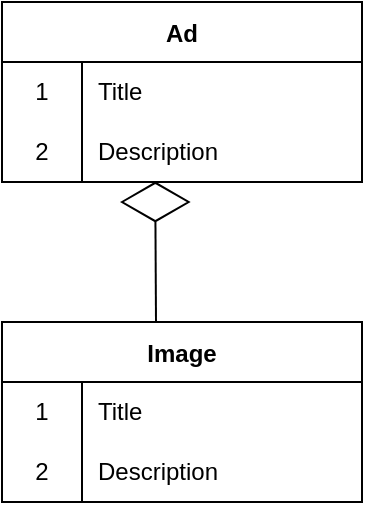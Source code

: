 <mxfile version="20.5.1" type="github">
  <diagram id="Pn1x9pDYzYf78pcZL7JM" name="Страница-1">
    <mxGraphModel dx="868" dy="482" grid="1" gridSize="10" guides="1" tooltips="1" connect="1" arrows="1" fold="1" page="1" pageScale="1" pageWidth="827" pageHeight="1169" math="0" shadow="0">
      <root>
        <mxCell id="0" />
        <mxCell id="1" parent="0" />
        <mxCell id="OXz37wtDwTgDNagL68dv-1" value="Ad" style="shape=table;startSize=30;container=1;collapsible=0;childLayout=tableLayout;fixedRows=1;rowLines=0;fontStyle=1;" vertex="1" parent="1">
          <mxGeometry x="230" y="170" width="180" height="90" as="geometry" />
        </mxCell>
        <mxCell id="OXz37wtDwTgDNagL68dv-2" value="" style="shape=tableRow;horizontal=0;startSize=0;swimlaneHead=0;swimlaneBody=0;top=0;left=0;bottom=0;right=0;collapsible=0;dropTarget=0;fillColor=none;points=[[0,0.5],[1,0.5]];portConstraint=eastwest;" vertex="1" parent="OXz37wtDwTgDNagL68dv-1">
          <mxGeometry y="30" width="180" height="30" as="geometry" />
        </mxCell>
        <mxCell id="OXz37wtDwTgDNagL68dv-3" value="1" style="shape=partialRectangle;html=1;whiteSpace=wrap;connectable=0;fillColor=none;top=0;left=0;bottom=0;right=0;overflow=hidden;pointerEvents=1;" vertex="1" parent="OXz37wtDwTgDNagL68dv-2">
          <mxGeometry width="40" height="30" as="geometry">
            <mxRectangle width="40" height="30" as="alternateBounds" />
          </mxGeometry>
        </mxCell>
        <mxCell id="OXz37wtDwTgDNagL68dv-4" value="Title" style="shape=partialRectangle;html=1;whiteSpace=wrap;connectable=0;fillColor=none;top=0;left=0;bottom=0;right=0;align=left;spacingLeft=6;overflow=hidden;" vertex="1" parent="OXz37wtDwTgDNagL68dv-2">
          <mxGeometry x="40" width="140" height="30" as="geometry">
            <mxRectangle width="140" height="30" as="alternateBounds" />
          </mxGeometry>
        </mxCell>
        <mxCell id="OXz37wtDwTgDNagL68dv-5" value="" style="shape=tableRow;horizontal=0;startSize=0;swimlaneHead=0;swimlaneBody=0;top=0;left=0;bottom=0;right=0;collapsible=0;dropTarget=0;fillColor=none;points=[[0,0.5],[1,0.5]];portConstraint=eastwest;" vertex="1" parent="OXz37wtDwTgDNagL68dv-1">
          <mxGeometry y="60" width="180" height="30" as="geometry" />
        </mxCell>
        <mxCell id="OXz37wtDwTgDNagL68dv-6" value="2" style="shape=partialRectangle;html=1;whiteSpace=wrap;connectable=0;fillColor=none;top=0;left=0;bottom=0;right=0;overflow=hidden;" vertex="1" parent="OXz37wtDwTgDNagL68dv-5">
          <mxGeometry width="40" height="30" as="geometry">
            <mxRectangle width="40" height="30" as="alternateBounds" />
          </mxGeometry>
        </mxCell>
        <mxCell id="OXz37wtDwTgDNagL68dv-7" value="Description" style="shape=partialRectangle;html=1;whiteSpace=wrap;connectable=0;fillColor=none;top=0;left=0;bottom=0;right=0;align=left;spacingLeft=6;overflow=hidden;" vertex="1" parent="OXz37wtDwTgDNagL68dv-5">
          <mxGeometry x="40" width="140" height="30" as="geometry">
            <mxRectangle width="140" height="30" as="alternateBounds" />
          </mxGeometry>
        </mxCell>
        <mxCell id="OXz37wtDwTgDNagL68dv-11" value="Image" style="shape=table;startSize=30;container=1;collapsible=0;childLayout=tableLayout;fixedRows=1;rowLines=0;fontStyle=1;" vertex="1" parent="1">
          <mxGeometry x="230" y="330" width="180" height="90" as="geometry" />
        </mxCell>
        <mxCell id="OXz37wtDwTgDNagL68dv-12" value="" style="shape=tableRow;horizontal=0;startSize=0;swimlaneHead=0;swimlaneBody=0;top=0;left=0;bottom=0;right=0;collapsible=0;dropTarget=0;fillColor=none;points=[[0,0.5],[1,0.5]];portConstraint=eastwest;" vertex="1" parent="OXz37wtDwTgDNagL68dv-11">
          <mxGeometry y="30" width="180" height="30" as="geometry" />
        </mxCell>
        <mxCell id="OXz37wtDwTgDNagL68dv-13" value="1" style="shape=partialRectangle;html=1;whiteSpace=wrap;connectable=0;fillColor=none;top=0;left=0;bottom=0;right=0;overflow=hidden;pointerEvents=1;" vertex="1" parent="OXz37wtDwTgDNagL68dv-12">
          <mxGeometry width="40" height="30" as="geometry">
            <mxRectangle width="40" height="30" as="alternateBounds" />
          </mxGeometry>
        </mxCell>
        <mxCell id="OXz37wtDwTgDNagL68dv-14" value="Title" style="shape=partialRectangle;html=1;whiteSpace=wrap;connectable=0;fillColor=none;top=0;left=0;bottom=0;right=0;align=left;spacingLeft=6;overflow=hidden;" vertex="1" parent="OXz37wtDwTgDNagL68dv-12">
          <mxGeometry x="40" width="140" height="30" as="geometry">
            <mxRectangle width="140" height="30" as="alternateBounds" />
          </mxGeometry>
        </mxCell>
        <mxCell id="OXz37wtDwTgDNagL68dv-15" value="" style="shape=tableRow;horizontal=0;startSize=0;swimlaneHead=0;swimlaneBody=0;top=0;left=0;bottom=0;right=0;collapsible=0;dropTarget=0;fillColor=none;points=[[0,0.5],[1,0.5]];portConstraint=eastwest;" vertex="1" parent="OXz37wtDwTgDNagL68dv-11">
          <mxGeometry y="60" width="180" height="30" as="geometry" />
        </mxCell>
        <mxCell id="OXz37wtDwTgDNagL68dv-16" value="2" style="shape=partialRectangle;html=1;whiteSpace=wrap;connectable=0;fillColor=none;top=0;left=0;bottom=0;right=0;overflow=hidden;" vertex="1" parent="OXz37wtDwTgDNagL68dv-15">
          <mxGeometry width="40" height="30" as="geometry">
            <mxRectangle width="40" height="30" as="alternateBounds" />
          </mxGeometry>
        </mxCell>
        <mxCell id="OXz37wtDwTgDNagL68dv-17" value="Description" style="shape=partialRectangle;html=1;whiteSpace=wrap;connectable=0;fillColor=none;top=0;left=0;bottom=0;right=0;align=left;spacingLeft=6;overflow=hidden;" vertex="1" parent="OXz37wtDwTgDNagL68dv-15">
          <mxGeometry x="40" width="140" height="30" as="geometry">
            <mxRectangle width="140" height="30" as="alternateBounds" />
          </mxGeometry>
        </mxCell>
        <mxCell id="OXz37wtDwTgDNagL68dv-18" value="" style="endArrow=none;html=1;rounded=0;" edge="1" parent="1" target="OXz37wtDwTgDNagL68dv-19">
          <mxGeometry width="50" height="50" relative="1" as="geometry">
            <mxPoint x="307" y="330" as="sourcePoint" />
            <mxPoint x="310" y="270" as="targetPoint" />
          </mxGeometry>
        </mxCell>
        <mxCell id="OXz37wtDwTgDNagL68dv-19" value="" style="html=1;whiteSpace=wrap;aspect=fixed;shape=isoRectangle;" vertex="1" parent="1">
          <mxGeometry x="290" y="260" width="33.33" height="20" as="geometry" />
        </mxCell>
      </root>
    </mxGraphModel>
  </diagram>
</mxfile>
